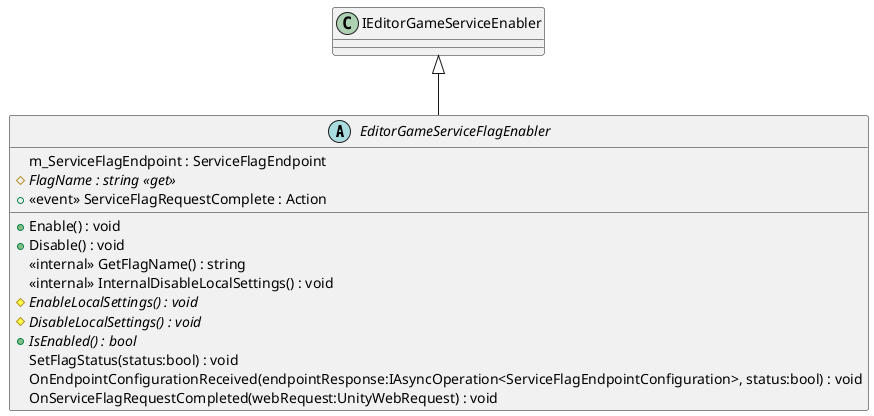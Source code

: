 @startuml
abstract class EditorGameServiceFlagEnabler {
    m_ServiceFlagEndpoint : ServiceFlagEndpoint
    # {abstract} FlagName : string <<get>>
    + Enable() : void
    + Disable() : void
    <<internal>> GetFlagName() : string
    <<internal>> InternalDisableLocalSettings() : void
    # {abstract} EnableLocalSettings() : void
    # {abstract} DisableLocalSettings() : void
    + {abstract} IsEnabled() : bool
    +  <<event>> ServiceFlagRequestComplete : Action 
    SetFlagStatus(status:bool) : void
    OnEndpointConfigurationReceived(endpointResponse:IAsyncOperation<ServiceFlagEndpointConfiguration>, status:bool) : void
    OnServiceFlagRequestCompleted(webRequest:UnityWebRequest) : void
}
IEditorGameServiceEnabler <|-- EditorGameServiceFlagEnabler
@enduml
